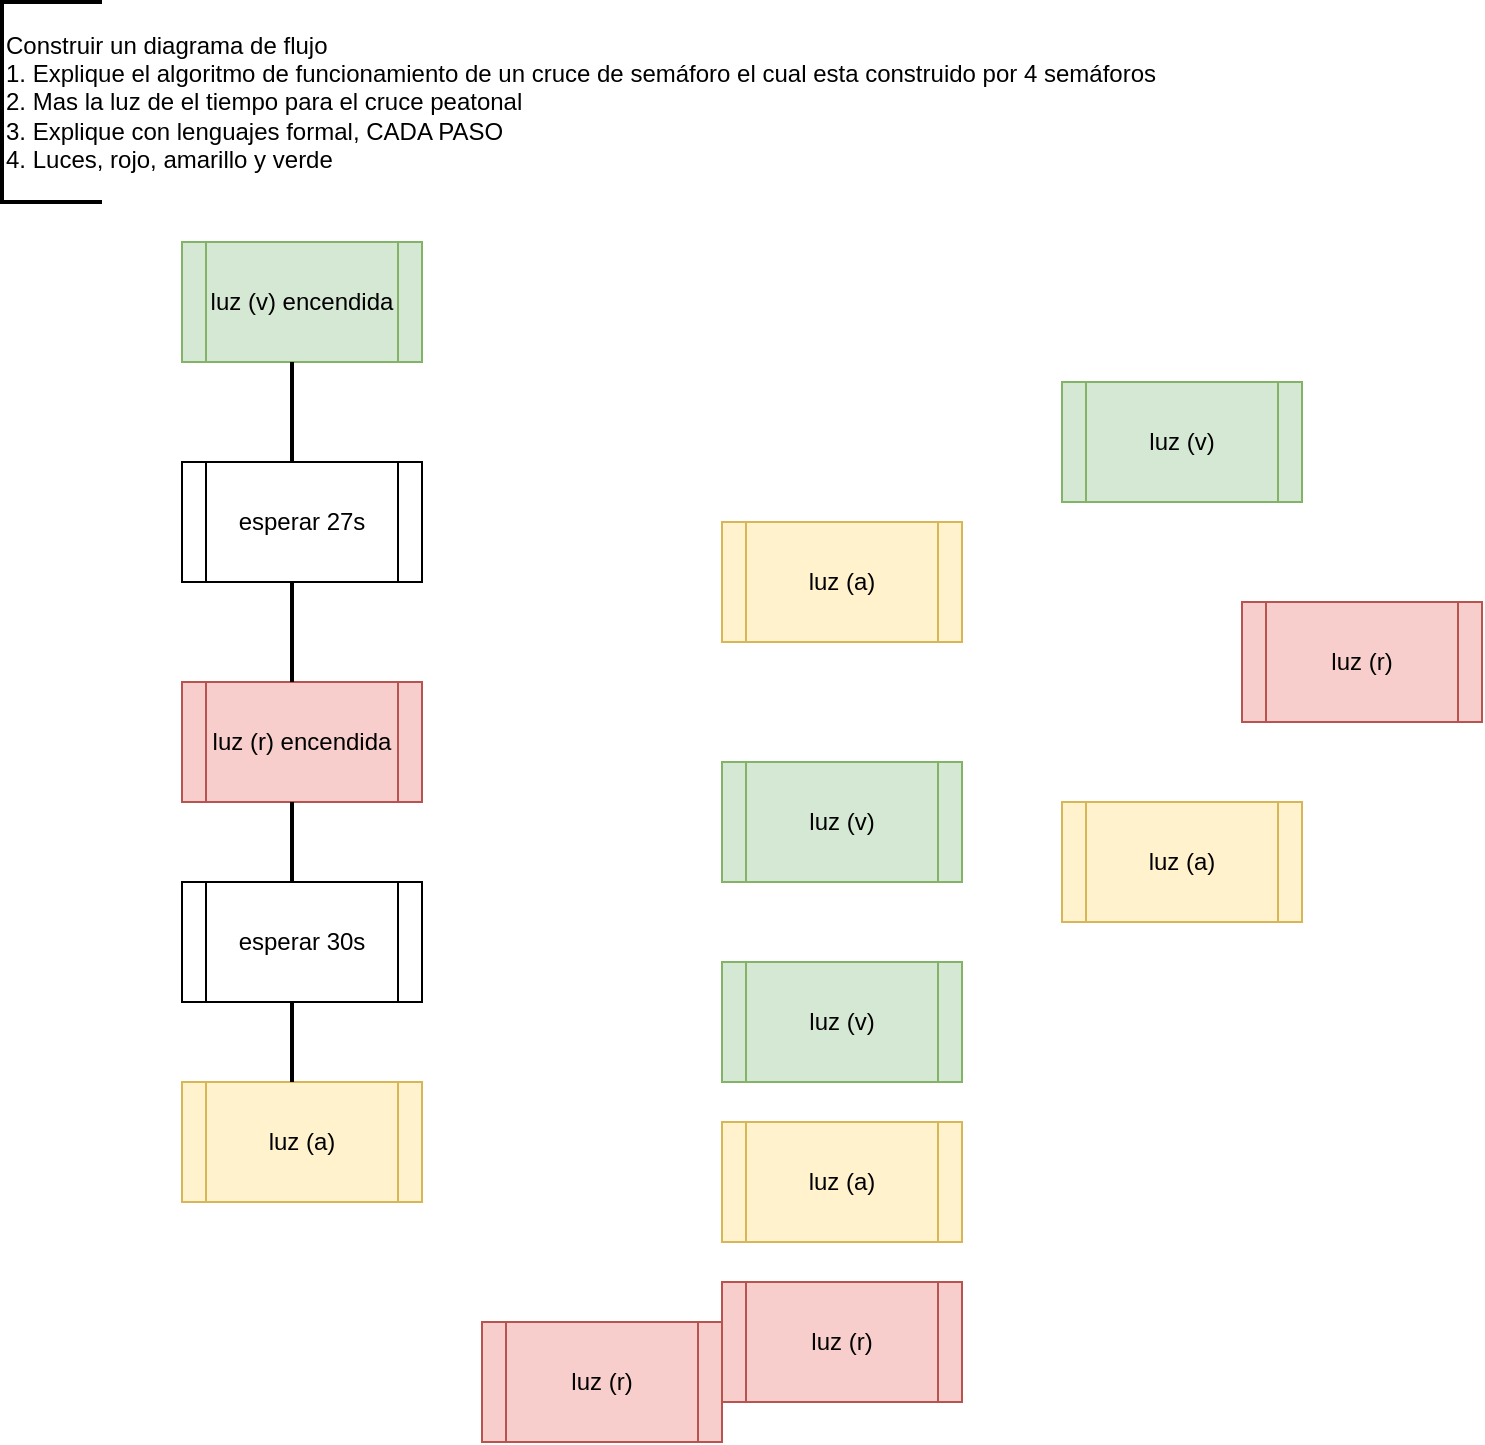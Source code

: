 <mxfile version="24.7.17">
  <diagram id="C5RBs43oDa-KdzZeNtuy" name="Page-1">
    <mxGraphModel dx="1114" dy="616" grid="1" gridSize="10" guides="1" tooltips="1" connect="1" arrows="1" fold="1" page="1" pageScale="1" pageWidth="827" pageHeight="1169" math="0" shadow="0">
      <root>
        <mxCell id="WIyWlLk6GJQsqaUBKTNV-0" />
        <mxCell id="WIyWlLk6GJQsqaUBKTNV-1" parent="WIyWlLk6GJQsqaUBKTNV-0" />
        <mxCell id="TlnIudHoxnHooBzfdiEX-16" value="Construir un diagrama de flujo&lt;div&gt;1. Explique el algoritmo de funcionamiento de un cruce de semáforo el cual esta construido por 4 semáforos&lt;/div&gt;&lt;div&gt;2. Mas la luz de el tiempo para el cruce peatonal&lt;/div&gt;&lt;div&gt;3. Explique con lenguajes formal, CADA PASO&lt;/div&gt;&lt;div&gt;4. Luces, rojo, amarillo y verde&amp;nbsp;&lt;/div&gt;" style="strokeWidth=2;html=1;shape=mxgraph.flowchart.annotation_1;align=left;pointerEvents=1;" vertex="1" parent="WIyWlLk6GJQsqaUBKTNV-1">
          <mxGeometry x="40" y="40" width="50" height="100" as="geometry" />
        </mxCell>
        <mxCell id="TlnIudHoxnHooBzfdiEX-19" value="luz (v)" style="shape=process;whiteSpace=wrap;html=1;backgroundOutline=1;fillColor=#d5e8d4;strokeColor=#82b366;" vertex="1" parent="WIyWlLk6GJQsqaUBKTNV-1">
          <mxGeometry x="570" y="230" width="120" height="60" as="geometry" />
        </mxCell>
        <mxCell id="TlnIudHoxnHooBzfdiEX-20" value="luz (a)" style="shape=process;whiteSpace=wrap;html=1;backgroundOutline=1;fillColor=#fff2cc;strokeColor=#d6b656;" vertex="1" parent="WIyWlLk6GJQsqaUBKTNV-1">
          <mxGeometry x="570" y="440" width="120" height="60" as="geometry" />
        </mxCell>
        <mxCell id="TlnIudHoxnHooBzfdiEX-21" value="luz (r)" style="shape=process;whiteSpace=wrap;html=1;backgroundOutline=1;fillColor=#f8cecc;strokeColor=#b85450;" vertex="1" parent="WIyWlLk6GJQsqaUBKTNV-1">
          <mxGeometry x="660" y="340" width="120" height="60" as="geometry" />
        </mxCell>
        <mxCell id="TlnIudHoxnHooBzfdiEX-22" value="luz (v) encendida" style="shape=process;whiteSpace=wrap;html=1;backgroundOutline=1;fillColor=#d5e8d4;strokeColor=#82b366;" vertex="1" parent="WIyWlLk6GJQsqaUBKTNV-1">
          <mxGeometry x="130" y="160" width="120" height="60" as="geometry" />
        </mxCell>
        <mxCell id="TlnIudHoxnHooBzfdiEX-23" value="luz (a)" style="shape=process;whiteSpace=wrap;html=1;backgroundOutline=1;fillColor=#fff2cc;strokeColor=#d6b656;" vertex="1" parent="WIyWlLk6GJQsqaUBKTNV-1">
          <mxGeometry x="400" y="300" width="120" height="60" as="geometry" />
        </mxCell>
        <mxCell id="TlnIudHoxnHooBzfdiEX-24" value="luz (r) encendida" style="shape=process;whiteSpace=wrap;html=1;backgroundOutline=1;fillColor=#f8cecc;strokeColor=#b85450;" vertex="1" parent="WIyWlLk6GJQsqaUBKTNV-1">
          <mxGeometry x="130" y="380" width="120" height="60" as="geometry" />
        </mxCell>
        <mxCell id="TlnIudHoxnHooBzfdiEX-25" value="luz (v)" style="shape=process;whiteSpace=wrap;html=1;backgroundOutline=1;fillColor=#d5e8d4;strokeColor=#82b366;" vertex="1" parent="WIyWlLk6GJQsqaUBKTNV-1">
          <mxGeometry x="400" y="420" width="120" height="60" as="geometry" />
        </mxCell>
        <mxCell id="TlnIudHoxnHooBzfdiEX-26" value="luz (a)" style="shape=process;whiteSpace=wrap;html=1;backgroundOutline=1;fillColor=#fff2cc;strokeColor=#d6b656;" vertex="1" parent="WIyWlLk6GJQsqaUBKTNV-1">
          <mxGeometry x="130" y="580" width="120" height="60" as="geometry" />
        </mxCell>
        <mxCell id="TlnIudHoxnHooBzfdiEX-27" value="luz (r)" style="shape=process;whiteSpace=wrap;html=1;backgroundOutline=1;fillColor=#f8cecc;strokeColor=#b85450;" vertex="1" parent="WIyWlLk6GJQsqaUBKTNV-1">
          <mxGeometry x="280" y="700" width="120" height="60" as="geometry" />
        </mxCell>
        <mxCell id="TlnIudHoxnHooBzfdiEX-28" value="luz (v)" style="shape=process;whiteSpace=wrap;html=1;backgroundOutline=1;fillColor=#d5e8d4;strokeColor=#82b366;" vertex="1" parent="WIyWlLk6GJQsqaUBKTNV-1">
          <mxGeometry x="400" y="520" width="120" height="60" as="geometry" />
        </mxCell>
        <mxCell id="TlnIudHoxnHooBzfdiEX-29" value="luz (a)" style="shape=process;whiteSpace=wrap;html=1;backgroundOutline=1;fillColor=#fff2cc;strokeColor=#d6b656;" vertex="1" parent="WIyWlLk6GJQsqaUBKTNV-1">
          <mxGeometry x="400" y="600" width="120" height="60" as="geometry" />
        </mxCell>
        <mxCell id="TlnIudHoxnHooBzfdiEX-30" value="luz (r)" style="shape=process;whiteSpace=wrap;html=1;backgroundOutline=1;fillColor=#f8cecc;strokeColor=#b85450;" vertex="1" parent="WIyWlLk6GJQsqaUBKTNV-1">
          <mxGeometry x="400" y="680" width="120" height="60" as="geometry" />
        </mxCell>
        <mxCell id="TlnIudHoxnHooBzfdiEX-32" value="esperar 27s" style="shape=process;whiteSpace=wrap;html=1;backgroundOutline=1;" vertex="1" parent="WIyWlLk6GJQsqaUBKTNV-1">
          <mxGeometry x="130" y="270" width="120" height="60" as="geometry" />
        </mxCell>
        <mxCell id="TlnIudHoxnHooBzfdiEX-34" value="" style="line;strokeWidth=2;direction=south;html=1;" vertex="1" parent="WIyWlLk6GJQsqaUBKTNV-1">
          <mxGeometry x="180" y="220" width="10" height="50" as="geometry" />
        </mxCell>
        <mxCell id="TlnIudHoxnHooBzfdiEX-35" value="" style="line;strokeWidth=2;direction=south;html=1;" vertex="1" parent="WIyWlLk6GJQsqaUBKTNV-1">
          <mxGeometry x="180" y="330" width="10" height="50" as="geometry" />
        </mxCell>
        <mxCell id="TlnIudHoxnHooBzfdiEX-36" value="esperar 30s" style="shape=process;whiteSpace=wrap;html=1;backgroundOutline=1;" vertex="1" parent="WIyWlLk6GJQsqaUBKTNV-1">
          <mxGeometry x="130" y="480" width="120" height="60" as="geometry" />
        </mxCell>
        <mxCell id="TlnIudHoxnHooBzfdiEX-37" value="" style="line;strokeWidth=2;direction=south;html=1;" vertex="1" parent="WIyWlLk6GJQsqaUBKTNV-1">
          <mxGeometry x="180" y="440" width="10" height="40" as="geometry" />
        </mxCell>
        <mxCell id="TlnIudHoxnHooBzfdiEX-38" value="" style="line;strokeWidth=2;direction=south;html=1;" vertex="1" parent="WIyWlLk6GJQsqaUBKTNV-1">
          <mxGeometry x="180" y="540" width="10" height="40" as="geometry" />
        </mxCell>
      </root>
    </mxGraphModel>
  </diagram>
</mxfile>
